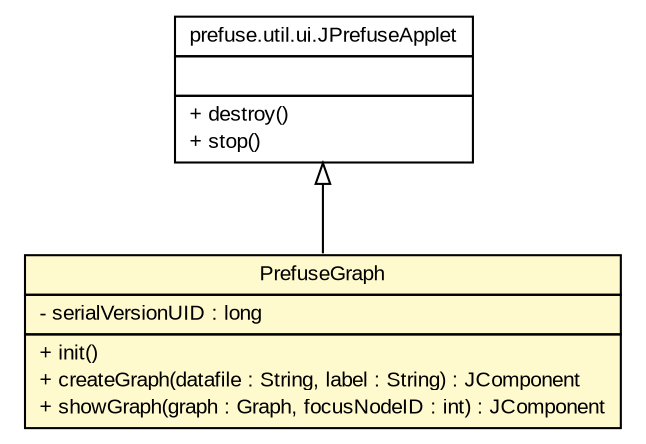 #!/usr/local/bin/dot
#
# Class diagram 
# Generated by UMLGraph version 5.2 (http://www.umlgraph.org/)
#

digraph G {
	edge [fontname="arial",fontsize=10,labelfontname="arial",labelfontsize=10];
	node [fontname="arial",fontsize=10,shape=plaintext];
	nodesep=0.25;
	ranksep=0.5;
	// tud.iir.visualization.applets.PrefuseGraph
	c54766 [label=<<table title="tud.iir.visualization.applets.PrefuseGraph" border="0" cellborder="1" cellspacing="0" cellpadding="2" port="p" bgcolor="lemonChiffon" href="./PrefuseGraph.html">
		<tr><td><table border="0" cellspacing="0" cellpadding="1">
<tr><td align="center" balign="center"> PrefuseGraph </td></tr>
		</table></td></tr>
		<tr><td><table border="0" cellspacing="0" cellpadding="1">
<tr><td align="left" balign="left"> - serialVersionUID : long </td></tr>
		</table></td></tr>
		<tr><td><table border="0" cellspacing="0" cellpadding="1">
<tr><td align="left" balign="left"> + init() </td></tr>
<tr><td align="left" balign="left"> + createGraph(datafile : String, label : String) : JComponent </td></tr>
<tr><td align="left" balign="left"> + showGraph(graph : Graph, focusNodeID : int) : JComponent </td></tr>
		</table></td></tr>
		</table>>, fontname="arial", fontcolor="black", fontsize=10.0];
	//tud.iir.visualization.applets.PrefuseGraph extends prefuse.util.ui.JPrefuseApplet
	c54785:p -> c54766:p [dir=back,arrowtail=empty];
	// prefuse.util.ui.JPrefuseApplet
	c54785 [label=<<table title="prefuse.util.ui.JPrefuseApplet" border="0" cellborder="1" cellspacing="0" cellpadding="2" port="p" href="http://java.sun.com/j2se/1.4.2/docs/api/prefuse/util/ui/JPrefuseApplet.html">
		<tr><td><table border="0" cellspacing="0" cellpadding="1">
<tr><td align="center" balign="center"> prefuse.util.ui.JPrefuseApplet </td></tr>
		</table></td></tr>
		<tr><td><table border="0" cellspacing="0" cellpadding="1">
<tr><td align="left" balign="left">  </td></tr>
		</table></td></tr>
		<tr><td><table border="0" cellspacing="0" cellpadding="1">
<tr><td align="left" balign="left"> + destroy() </td></tr>
<tr><td align="left" balign="left"> + stop() </td></tr>
		</table></td></tr>
		</table>>, fontname="arial", fontcolor="black", fontsize=10.0];
}

